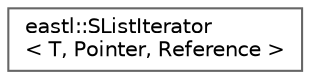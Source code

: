 digraph "类继承关系图"
{
 // LATEX_PDF_SIZE
  bgcolor="transparent";
  edge [fontname=Helvetica,fontsize=10,labelfontname=Helvetica,labelfontsize=10];
  node [fontname=Helvetica,fontsize=10,shape=box,height=0.2,width=0.4];
  rankdir="LR";
  Node0 [id="Node000000",label="eastl::SListIterator\l\< T, Pointer, Reference \>",height=0.2,width=0.4,color="grey40", fillcolor="white", style="filled",URL="$structeastl_1_1_s_list_iterator.html",tooltip=" "];
}
